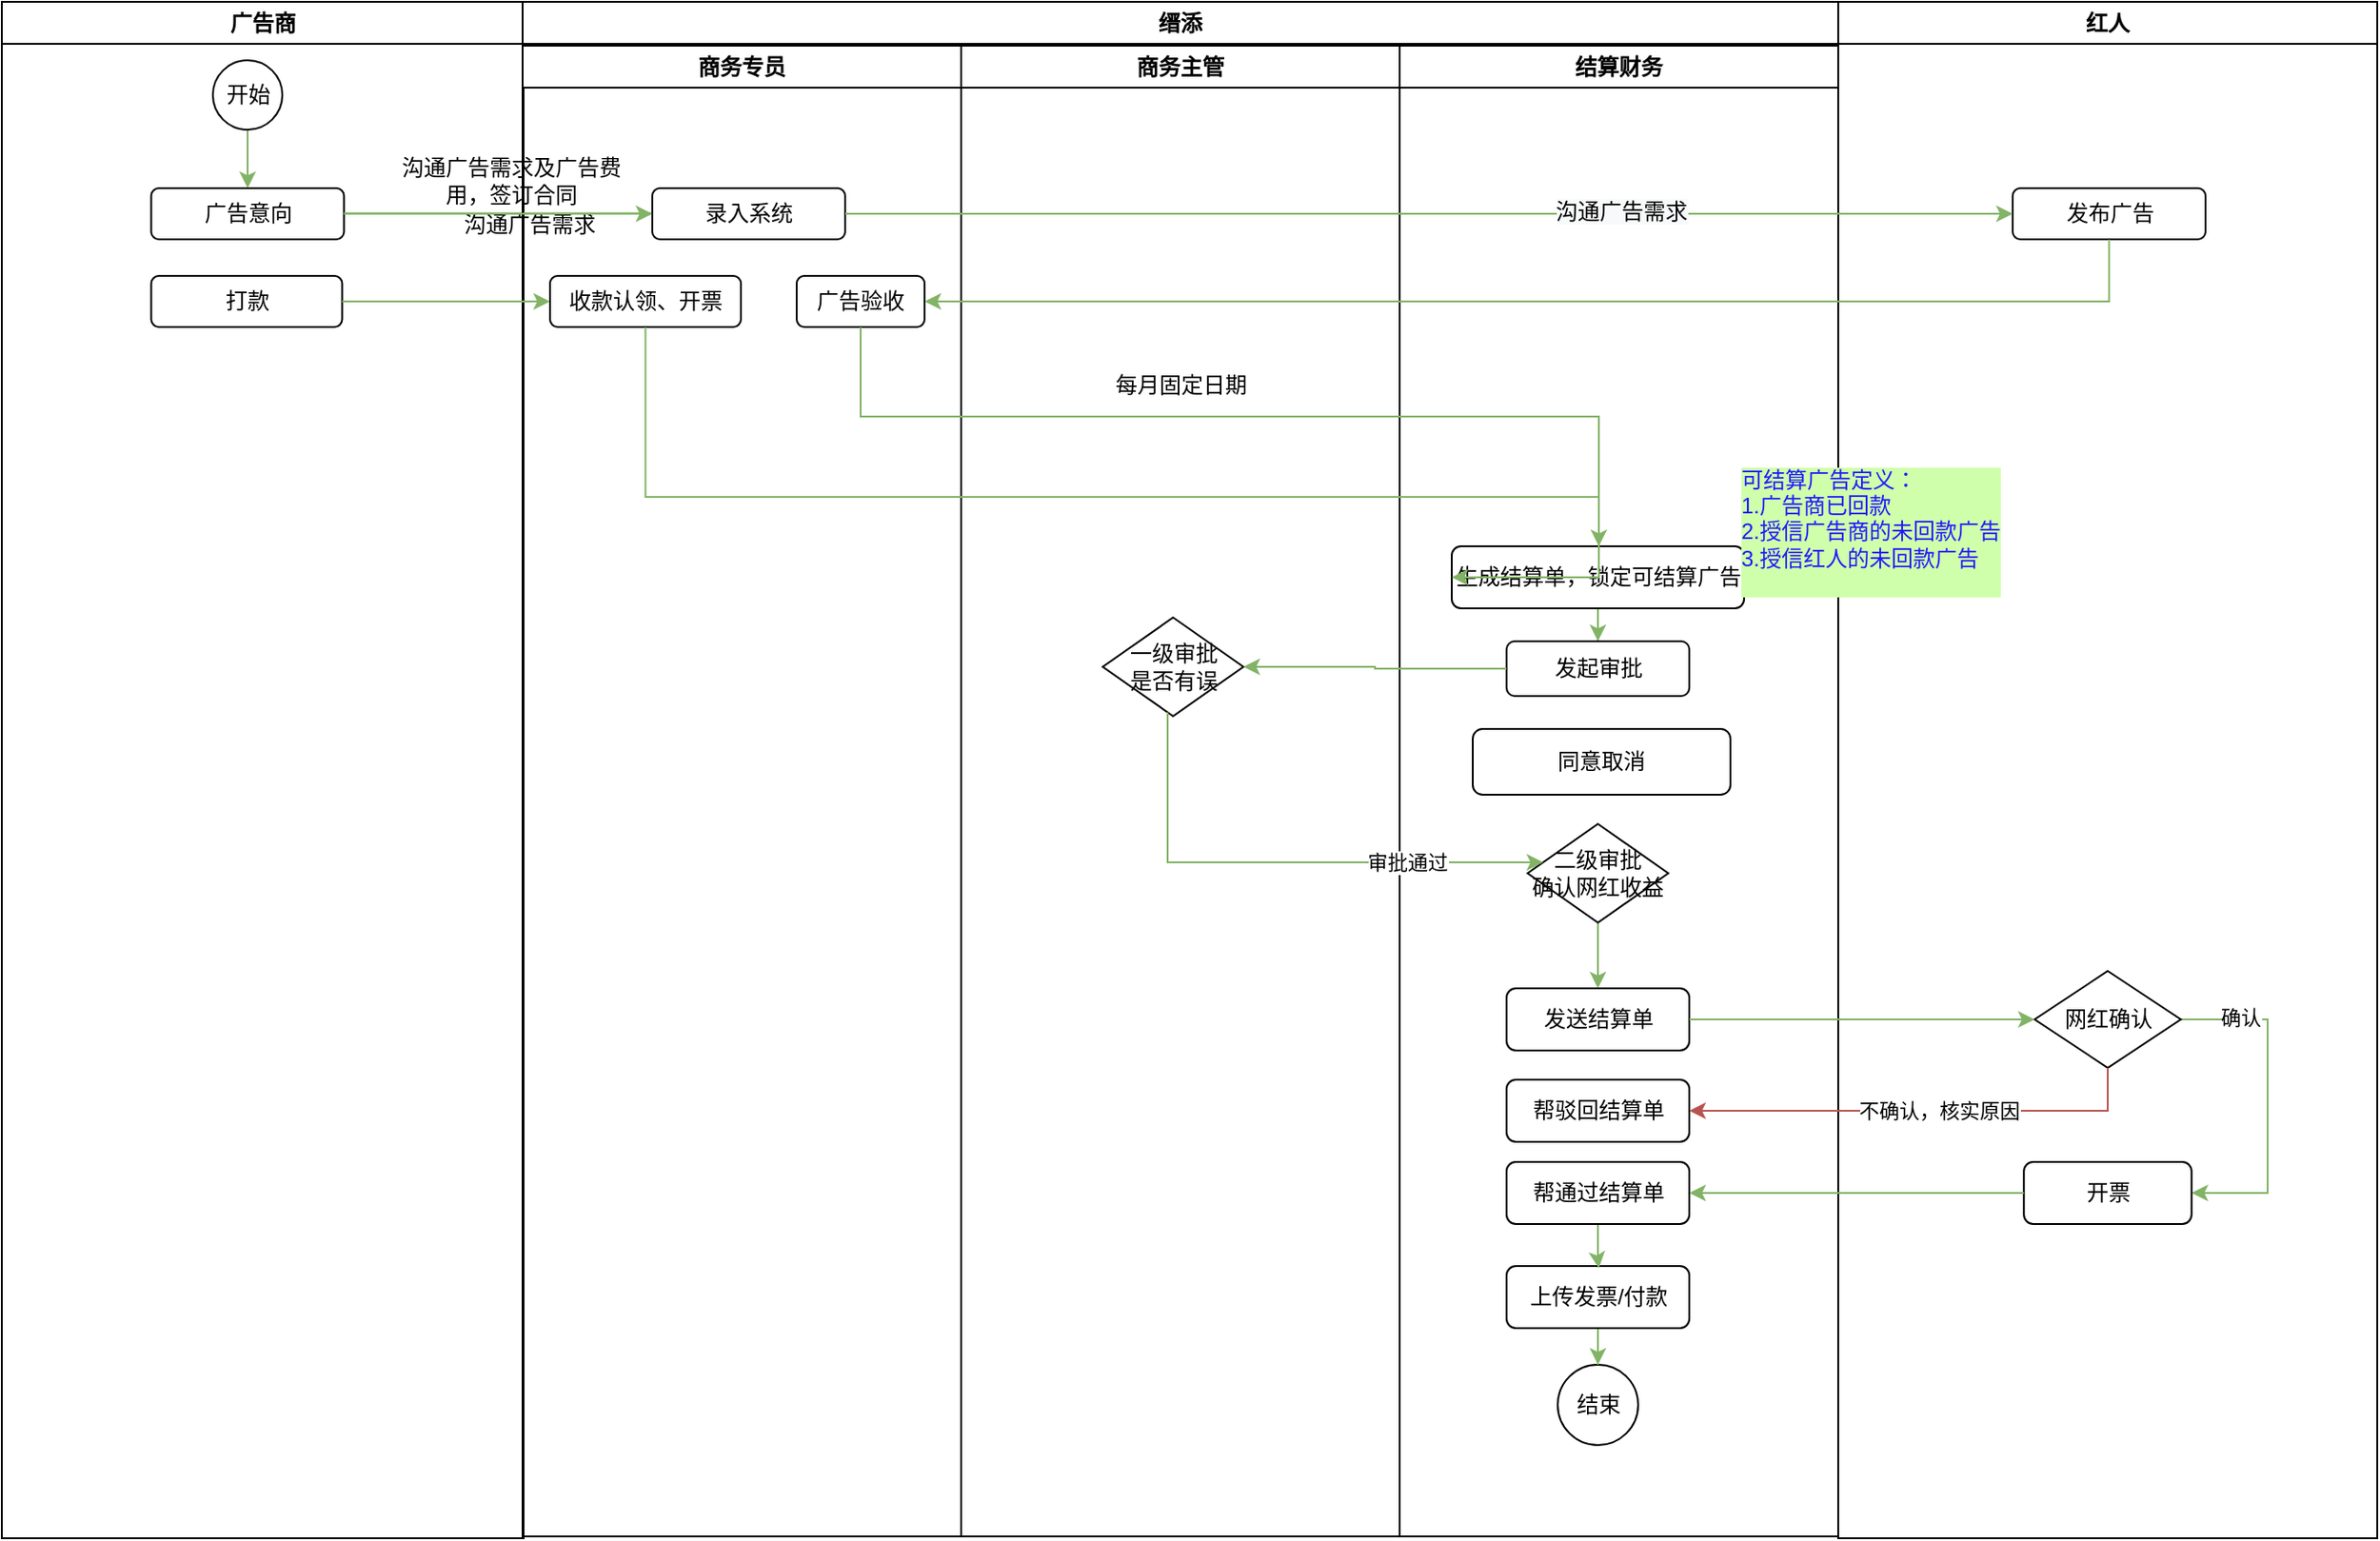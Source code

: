 <mxfile version="15.5.7" type="github">
  <diagram name="Page-1" id="e7e014a7-5840-1c2e-5031-d8a46d1fe8dd">
    <mxGraphModel dx="1635" dy="866" grid="1" gridSize="10" guides="1" tooltips="1" connect="1" arrows="1" fold="1" page="1" pageScale="1" pageWidth="1169" pageHeight="826" background="none" math="0" shadow="0">
      <root>
        <mxCell id="0" />
        <mxCell id="1" parent="0" />
        <mxCell id="2" value="广告商" style="swimlane;whiteSpace=wrap" parent="1" vertex="1">
          <mxGeometry x="20" y="49" width="285.5" height="841" as="geometry" />
        </mxCell>
        <mxCell id="EuBQ1Uk0UbVm1_WswHTq-43" style="edgeStyle=orthogonalEdgeStyle;rounded=0;orthogonalLoop=1;jettySize=auto;html=1;fontColor=#00FF00;fillColor=#d5e8d4;strokeColor=#82b366;" parent="2" source="EuBQ1Uk0UbVm1_WswHTq-41" target="EuBQ1Uk0UbVm1_WswHTq-42" edge="1">
          <mxGeometry relative="1" as="geometry" />
        </mxCell>
        <mxCell id="EuBQ1Uk0UbVm1_WswHTq-41" value="开始" style="ellipse;whiteSpace=wrap;html=1;aspect=fixed;" parent="2" vertex="1">
          <mxGeometry x="115.5" y="32" width="38" height="38" as="geometry" />
        </mxCell>
        <mxCell id="EuBQ1Uk0UbVm1_WswHTq-42" value="广告意向" style="rounded=1;whiteSpace=wrap;html=1;" parent="2" vertex="1">
          <mxGeometry x="81.75" y="102" width="105.5" height="28" as="geometry" />
        </mxCell>
        <mxCell id="EuBQ1Uk0UbVm1_WswHTq-55" value="打款" style="rounded=1;whiteSpace=wrap;html=1;" parent="2" vertex="1">
          <mxGeometry x="81.75" y="150" width="104.5" height="28" as="geometry" />
        </mxCell>
        <mxCell id="EuBQ1Uk0UbVm1_WswHTq-70" style="edgeStyle=orthogonalEdgeStyle;rounded=0;orthogonalLoop=1;jettySize=auto;html=1;fillColor=#d5e8d4;strokeColor=#82b366;" parent="2" edge="1">
          <mxGeometry relative="1" as="geometry">
            <mxPoint x="187.25" y="115.71" as="sourcePoint" />
            <mxPoint x="380.5" y="115.71" as="targetPoint" />
          </mxGeometry>
        </mxCell>
        <mxCell id="3" value="缙添" style="swimlane;whiteSpace=wrap;swimlaneLine=1;" parent="1" vertex="1">
          <mxGeometry x="305" y="49" width="720" height="840" as="geometry">
            <mxRectangle x="444.5" y="128" width="60" height="23" as="alternateBounds" />
          </mxGeometry>
        </mxCell>
        <mxCell id="EuBQ1Uk0UbVm1_WswHTq-48" value="沟通广告需求及广告费用，签订合同" style="text;html=1;strokeColor=none;fillColor=none;align=center;verticalAlign=middle;whiteSpace=wrap;rounded=0;" parent="3" vertex="1">
          <mxGeometry x="-74.5" y="82" width="135.5" height="32" as="geometry" />
        </mxCell>
        <mxCell id="eJH0rVVVb4Bd_16MOeba-6" value="商务专员" style="swimlane;whiteSpace=wrap;sketch=0;rounded=0;shadow=0;startSize=23;" parent="3" vertex="1">
          <mxGeometry y="24" width="240" height="816" as="geometry" />
        </mxCell>
        <mxCell id="eJH0rVVVb4Bd_16MOeba-8" value="沟通广告需求" style="text;html=1;strokeColor=none;fillColor=none;align=center;verticalAlign=middle;whiteSpace=wrap;rounded=0;" parent="eJH0rVVVb4Bd_16MOeba-6" vertex="1">
          <mxGeometry x="-64.5" y="82" width="135.5" height="32" as="geometry" />
        </mxCell>
        <mxCell id="EuBQ1Uk0UbVm1_WswHTq-52" value="广告验收" style="rounded=1;whiteSpace=wrap;html=1;" parent="eJH0rVVVb4Bd_16MOeba-6" vertex="1">
          <mxGeometry x="150" y="126" width="70" height="28" as="geometry" />
        </mxCell>
        <mxCell id="EuBQ1Uk0UbVm1_WswHTq-57" value="收款认领、开票" style="rounded=1;whiteSpace=wrap;html=1;" parent="eJH0rVVVb4Bd_16MOeba-6" vertex="1">
          <mxGeometry x="15" y="126" width="104.5" height="28" as="geometry" />
        </mxCell>
        <mxCell id="EuBQ1Uk0UbVm1_WswHTq-44" value="录入系统" style="rounded=1;whiteSpace=wrap;html=1;" parent="eJH0rVVVb4Bd_16MOeba-6" vertex="1">
          <mxGeometry x="71" y="78" width="105.5" height="28" as="geometry" />
        </mxCell>
        <mxCell id="eJH0rVVVb4Bd_16MOeba-11" value="商务主管" style="swimlane;whiteSpace=wrap;sketch=0;rounded=0;shadow=0;" parent="3" vertex="1">
          <mxGeometry x="240" y="24" width="240" height="816" as="geometry" />
        </mxCell>
        <mxCell id="eJH0rVVVb4Bd_16MOeba-28" value="每月固定日期" style="text;html=1;strokeColor=none;fillColor=none;align=center;verticalAlign=middle;whiteSpace=wrap;rounded=0;" parent="eJH0rVVVb4Bd_16MOeba-11" vertex="1">
          <mxGeometry x="77.5" y="176" width="85" height="20" as="geometry" />
        </mxCell>
        <mxCell id="eJH0rVVVb4Bd_16MOeba-36" value="一级审批&lt;br&gt;是否有误" style="rhombus;whiteSpace=wrap;html=1;labelBackgroundColor=none;fontColor=default;align=center;" parent="eJH0rVVVb4Bd_16MOeba-11" vertex="1">
          <mxGeometry x="77.5" y="313" width="77" height="54" as="geometry" />
        </mxCell>
        <mxCell id="eJH0rVVVb4Bd_16MOeba-15" value="结算财务" style="swimlane;whiteSpace=wrap;sketch=0;rounded=0;shadow=0;" parent="3" vertex="1">
          <mxGeometry x="480" y="24" width="240" height="816" as="geometry" />
        </mxCell>
        <mxCell id="eJH0rVVVb4Bd_16MOeba-56" style="edgeStyle=orthogonalEdgeStyle;rounded=0;orthogonalLoop=1;jettySize=auto;html=1;fontColor=default;fillColor=#d5e8d4;strokeColor=#82b366;" parent="eJH0rVVVb4Bd_16MOeba-15" source="eJH0rVVVb4Bd_16MOeba-25" target="eJH0rVVVb4Bd_16MOeba-55" edge="1">
          <mxGeometry relative="1" as="geometry" />
        </mxCell>
        <mxCell id="eJH0rVVVb4Bd_16MOeba-25" value="生成结算单，锁定可结算广告" style="rounded=1;whiteSpace=wrap;html=1;" parent="eJH0rVVVb4Bd_16MOeba-15" vertex="1">
          <mxGeometry x="28.5" y="274" width="160" height="34" as="geometry" />
        </mxCell>
        <mxCell id="eJH0rVVVb4Bd_16MOeba-40" value="同意取消" style="rounded=1;whiteSpace=wrap;html=1;" parent="eJH0rVVVb4Bd_16MOeba-15" vertex="1">
          <mxGeometry x="40" y="374" width="141" height="36" as="geometry" />
        </mxCell>
        <mxCell id="eJH0rVVVb4Bd_16MOeba-55" value="发起审批" style="rounded=1;whiteSpace=wrap;html=1;" parent="eJH0rVVVb4Bd_16MOeba-15" vertex="1">
          <mxGeometry x="58.5" y="326" width="100" height="30" as="geometry" />
        </mxCell>
        <mxCell id="eJH0rVVVb4Bd_16MOeba-65" style="edgeStyle=orthogonalEdgeStyle;rounded=0;orthogonalLoop=1;jettySize=auto;html=1;entryX=0.5;entryY=0;entryDx=0;entryDy=0;fontColor=default;fillColor=#d5e8d4;strokeColor=#82b366;" parent="eJH0rVVVb4Bd_16MOeba-15" source="eJH0rVVVb4Bd_16MOeba-59" target="eJH0rVVVb4Bd_16MOeba-64" edge="1">
          <mxGeometry relative="1" as="geometry" />
        </mxCell>
        <mxCell id="eJH0rVVVb4Bd_16MOeba-59" value="二级审批&lt;br&gt;确认网红收益" style="rhombus;whiteSpace=wrap;html=1;labelBackgroundColor=none;fontColor=default;align=center;" parent="eJH0rVVVb4Bd_16MOeba-15" vertex="1">
          <mxGeometry x="70" y="426" width="77" height="54" as="geometry" />
        </mxCell>
        <mxCell id="eJH0rVVVb4Bd_16MOeba-64" value="发送结算单" style="rounded=1;whiteSpace=wrap;html=1;labelBackgroundColor=none;fontColor=default;align=center;" parent="eJH0rVVVb4Bd_16MOeba-15" vertex="1">
          <mxGeometry x="58.5" y="516" width="100" height="34" as="geometry" />
        </mxCell>
        <mxCell id="eJH0rVVVb4Bd_16MOeba-69" value="帮驳回结算单" style="rounded=1;whiteSpace=wrap;html=1;labelBackgroundColor=none;fontColor=default;align=center;" parent="eJH0rVVVb4Bd_16MOeba-15" vertex="1">
          <mxGeometry x="58.5" y="566" width="100" height="34" as="geometry" />
        </mxCell>
        <mxCell id="EuBQ1Uk0UbVm1_WswHTq-65" value="结束" style="ellipse;whiteSpace=wrap;html=1;aspect=fixed;" parent="eJH0rVVVb4Bd_16MOeba-15" vertex="1">
          <mxGeometry x="86.5" y="722" width="44" height="44" as="geometry" />
        </mxCell>
        <mxCell id="eJH0rVVVb4Bd_16MOeba-77" style="edgeStyle=orthogonalEdgeStyle;rounded=0;orthogonalLoop=1;jettySize=auto;html=1;fontColor=default;fillColor=#d5e8d4;strokeColor=#82b366;" parent="eJH0rVVVb4Bd_16MOeba-15" source="eJH0rVVVb4Bd_16MOeba-75" target="EuBQ1Uk0UbVm1_WswHTq-65" edge="1">
          <mxGeometry relative="1" as="geometry" />
        </mxCell>
        <mxCell id="eJH0rVVVb4Bd_16MOeba-75" value="上传发票/付款" style="rounded=1;whiteSpace=wrap;html=1;labelBackgroundColor=none;fontColor=default;align=center;" parent="eJH0rVVVb4Bd_16MOeba-15" vertex="1">
          <mxGeometry x="58.5" y="668" width="100" height="34" as="geometry" />
        </mxCell>
        <mxCell id="eJH0rVVVb4Bd_16MOeba-85" style="edgeStyle=orthogonalEdgeStyle;rounded=0;sketch=0;orthogonalLoop=1;jettySize=auto;html=1;entryX=0.505;entryY=0.034;entryDx=0;entryDy=0;entryPerimeter=0;fontColor=#00FF00;fillColor=#d5e8d4;strokeColor=#82b366;" parent="eJH0rVVVb4Bd_16MOeba-15" source="eJH0rVVVb4Bd_16MOeba-80" target="eJH0rVVVb4Bd_16MOeba-75" edge="1">
          <mxGeometry relative="1" as="geometry" />
        </mxCell>
        <mxCell id="eJH0rVVVb4Bd_16MOeba-80" value="帮通过结算单" style="rounded=1;whiteSpace=wrap;html=1;labelBackgroundColor=none;fontColor=default;align=center;" parent="eJH0rVVVb4Bd_16MOeba-15" vertex="1">
          <mxGeometry x="58.5" y="611" width="100" height="34" as="geometry" />
        </mxCell>
        <mxCell id="eJH0rVVVb4Bd_16MOeba-26" style="edgeStyle=orthogonalEdgeStyle;rounded=0;orthogonalLoop=1;jettySize=auto;html=1;fillColor=#d5e8d4;strokeColor=#82b366;" parent="3" source="EuBQ1Uk0UbVm1_WswHTq-57" target="eJH0rVVVb4Bd_16MOeba-25" edge="1">
          <mxGeometry relative="1" as="geometry">
            <Array as="points">
              <mxPoint x="67" y="271" />
              <mxPoint x="589" y="271" />
            </Array>
          </mxGeometry>
        </mxCell>
        <mxCell id="eJH0rVVVb4Bd_16MOeba-30" style="edgeStyle=orthogonalEdgeStyle;rounded=0;orthogonalLoop=1;jettySize=auto;html=1;entryX=0;entryY=0.5;entryDx=0;entryDy=0;fillColor=#d5e8d4;strokeColor=#82b366;" parent="3" source="EuBQ1Uk0UbVm1_WswHTq-52" target="eJH0rVVVb4Bd_16MOeba-25" edge="1">
          <mxGeometry relative="1" as="geometry">
            <Array as="points">
              <mxPoint x="185" y="227" />
              <mxPoint x="589" y="227" />
              <mxPoint x="589" y="315" />
            </Array>
          </mxGeometry>
        </mxCell>
        <mxCell id="eJH0rVVVb4Bd_16MOeba-57" style="edgeStyle=orthogonalEdgeStyle;rounded=0;orthogonalLoop=1;jettySize=auto;html=1;fontColor=default;fillColor=#d5e8d4;strokeColor=#82b366;" parent="3" source="eJH0rVVVb4Bd_16MOeba-55" target="eJH0rVVVb4Bd_16MOeba-36" edge="1">
          <mxGeometry relative="1" as="geometry" />
        </mxCell>
        <mxCell id="eJH0rVVVb4Bd_16MOeba-60" value="" style="edgeStyle=orthogonalEdgeStyle;rounded=0;orthogonalLoop=1;jettySize=auto;html=1;fontColor=default;fillColor=#d5e8d4;strokeColor=#82b366;" parent="3" source="eJH0rVVVb4Bd_16MOeba-36" target="eJH0rVVVb4Bd_16MOeba-59" edge="1">
          <mxGeometry relative="1" as="geometry">
            <Array as="points">
              <mxPoint x="353" y="471" />
            </Array>
          </mxGeometry>
        </mxCell>
        <mxCell id="eJH0rVVVb4Bd_16MOeba-61" value="审批通过" style="edgeLabel;html=1;align=center;verticalAlign=middle;resizable=0;points=[];fontColor=default;" parent="eJH0rVVVb4Bd_16MOeba-60" vertex="1" connectable="0">
          <mxGeometry x="0.481" relative="1" as="geometry">
            <mxPoint as="offset" />
          </mxGeometry>
        </mxCell>
        <mxCell id="4" value="红人" style="swimlane;whiteSpace=wrap;sketch=0;rounded=0;shadow=0;" parent="1" vertex="1">
          <mxGeometry x="1025" y="49" width="295" height="841" as="geometry" />
        </mxCell>
        <mxCell id="EuBQ1Uk0UbVm1_WswHTq-46" value="发布广告" style="rounded=1;whiteSpace=wrap;html=1;" parent="4" vertex="1">
          <mxGeometry x="95.5" y="102" width="105.5" height="28" as="geometry" />
        </mxCell>
        <mxCell id="eJH0rVVVb4Bd_16MOeba-35" value="&lt;div&gt;&lt;span style=&quot;font-size: 12px&quot;&gt;可结算广告定义：&lt;/span&gt;&lt;/div&gt;&lt;div&gt;&lt;span style=&quot;font-size: 12px&quot;&gt;1.广告商已回款&lt;/span&gt;&lt;/div&gt;&lt;div&gt;&lt;span style=&quot;font-size: 12px&quot;&gt;2.授信广告商的未回款广告&lt;/span&gt;&lt;/div&gt;&lt;div&gt;3.授信红人的未回款广告&lt;br&gt;&lt;/div&gt;&lt;div&gt;&lt;br&gt;&lt;/div&gt;" style="text;html=1;strokeColor=none;fillColor=none;align=left;verticalAlign=middle;whiteSpace=wrap;rounded=0;fontColor=#2119FF;labelBackgroundColor=#CFFFAB;" parent="4" vertex="1">
          <mxGeometry x="-55" y="250" width="276" height="80" as="geometry" />
        </mxCell>
        <mxCell id="eJH0rVVVb4Bd_16MOeba-74" style="edgeStyle=orthogonalEdgeStyle;rounded=0;orthogonalLoop=1;jettySize=auto;html=1;fontColor=default;fillColor=#d5e8d4;strokeColor=#82b366;entryX=1;entryY=0.5;entryDx=0;entryDy=0;" parent="4" source="eJH0rVVVb4Bd_16MOeba-68" target="eJH0rVVVb4Bd_16MOeba-73" edge="1">
          <mxGeometry relative="1" as="geometry">
            <Array as="points">
              <mxPoint x="235" y="557" />
              <mxPoint x="235" y="652" />
            </Array>
          </mxGeometry>
        </mxCell>
        <mxCell id="eJH0rVVVb4Bd_16MOeba-78" value="确认" style="edgeLabel;html=1;align=center;verticalAlign=middle;resizable=0;points=[];fontColor=default;" parent="eJH0rVVVb4Bd_16MOeba-74" vertex="1" connectable="0">
          <mxGeometry x="-0.648" y="1" relative="1" as="geometry">
            <mxPoint as="offset" />
          </mxGeometry>
        </mxCell>
        <mxCell id="eJH0rVVVb4Bd_16MOeba-68" value="网红确认" style="rhombus;whiteSpace=wrap;html=1;labelBackgroundColor=none;fontColor=default;align=center;" parent="4" vertex="1">
          <mxGeometry x="107.5" y="530.5" width="80" height="53" as="geometry" />
        </mxCell>
        <mxCell id="eJH0rVVVb4Bd_16MOeba-73" value="开票" style="rounded=1;whiteSpace=wrap;html=1;labelBackgroundColor=none;fontColor=default;align=center;" parent="4" vertex="1">
          <mxGeometry x="101.62" y="635" width="91.75" height="34" as="geometry" />
        </mxCell>
        <mxCell id="EuBQ1Uk0UbVm1_WswHTq-45" style="edgeStyle=orthogonalEdgeStyle;rounded=0;orthogonalLoop=1;jettySize=auto;html=1;fillColor=#d5e8d4;strokeColor=#82b366;" parent="1" source="EuBQ1Uk0UbVm1_WswHTq-42" target="EuBQ1Uk0UbVm1_WswHTq-44" edge="1">
          <mxGeometry relative="1" as="geometry" />
        </mxCell>
        <mxCell id="EuBQ1Uk0UbVm1_WswHTq-47" style="edgeStyle=orthogonalEdgeStyle;rounded=0;orthogonalLoop=1;jettySize=auto;html=1;entryX=0;entryY=0.5;entryDx=0;entryDy=0;fillColor=#d5e8d4;strokeColor=#82b366;" parent="1" source="EuBQ1Uk0UbVm1_WswHTq-44" target="EuBQ1Uk0UbVm1_WswHTq-46" edge="1">
          <mxGeometry relative="1" as="geometry" />
        </mxCell>
        <mxCell id="eJH0rVVVb4Bd_16MOeba-52" value="Text" style="edgeLabel;html=1;align=center;verticalAlign=middle;resizable=0;points=[];fontColor=default;" parent="EuBQ1Uk0UbVm1_WswHTq-47" vertex="1" connectable="0">
          <mxGeometry x="0.309" y="1" relative="1" as="geometry">
            <mxPoint as="offset" />
          </mxGeometry>
        </mxCell>
        <mxCell id="eJH0rVVVb4Bd_16MOeba-53" value="&lt;span style=&quot;font-size: 12px ; background-color: rgb(248 , 249 , 250)&quot;&gt;沟通广告需求&lt;/span&gt;" style="edgeLabel;html=1;align=center;verticalAlign=middle;resizable=0;points=[];fontColor=default;" parent="EuBQ1Uk0UbVm1_WswHTq-47" vertex="1" connectable="0">
          <mxGeometry x="0.327" y="1" relative="1" as="geometry">
            <mxPoint as="offset" />
          </mxGeometry>
        </mxCell>
        <mxCell id="EuBQ1Uk0UbVm1_WswHTq-58" style="edgeStyle=orthogonalEdgeStyle;rounded=0;orthogonalLoop=1;jettySize=auto;html=1;entryX=0;entryY=0.5;entryDx=0;entryDy=0;fillColor=#d5e8d4;strokeColor=#82b366;" parent="1" source="EuBQ1Uk0UbVm1_WswHTq-55" target="EuBQ1Uk0UbVm1_WswHTq-57" edge="1">
          <mxGeometry relative="1" as="geometry" />
        </mxCell>
        <mxCell id="eJH0rVVVb4Bd_16MOeba-21" style="edgeStyle=orthogonalEdgeStyle;rounded=0;orthogonalLoop=1;jettySize=auto;html=1;entryX=1;entryY=0.5;entryDx=0;entryDy=0;fillColor=#d5e8d4;strokeColor=#82b366;" parent="1" source="EuBQ1Uk0UbVm1_WswHTq-46" target="EuBQ1Uk0UbVm1_WswHTq-52" edge="1">
          <mxGeometry relative="1" as="geometry">
            <Array as="points">
              <mxPoint x="1173" y="213" />
            </Array>
          </mxGeometry>
        </mxCell>
        <mxCell id="eJH0rVVVb4Bd_16MOeba-67" value="" style="edgeStyle=orthogonalEdgeStyle;rounded=0;orthogonalLoop=1;jettySize=auto;html=1;fontColor=default;fillColor=#d5e8d4;strokeColor=#82b366;" parent="1" source="eJH0rVVVb4Bd_16MOeba-64" target="eJH0rVVVb4Bd_16MOeba-68" edge="1">
          <mxGeometry relative="1" as="geometry">
            <mxPoint x="1106" y="606" as="targetPoint" />
          </mxGeometry>
        </mxCell>
        <mxCell id="eJH0rVVVb4Bd_16MOeba-72" style="edgeStyle=orthogonalEdgeStyle;rounded=0;orthogonalLoop=1;jettySize=auto;html=1;entryX=1;entryY=0.5;entryDx=0;entryDy=0;fontColor=default;fillColor=#f8cecc;strokeColor=#b85450;" parent="1" source="eJH0rVVVb4Bd_16MOeba-68" target="eJH0rVVVb4Bd_16MOeba-69" edge="1">
          <mxGeometry relative="1" as="geometry">
            <Array as="points">
              <mxPoint x="1173" y="656" />
            </Array>
          </mxGeometry>
        </mxCell>
        <mxCell id="eJH0rVVVb4Bd_16MOeba-79" value="不确认，核实原因" style="edgeLabel;html=1;align=center;verticalAlign=middle;resizable=0;points=[];fontColor=default;" parent="eJH0rVVVb4Bd_16MOeba-72" vertex="1" connectable="0">
          <mxGeometry x="-0.08" relative="1" as="geometry">
            <mxPoint as="offset" />
          </mxGeometry>
        </mxCell>
        <mxCell id="eJH0rVVVb4Bd_16MOeba-81" style="edgeStyle=orthogonalEdgeStyle;rounded=0;sketch=0;orthogonalLoop=1;jettySize=auto;html=1;fontColor=#00FF00;fillColor=#d5e8d4;strokeColor=#82b366;" parent="1" source="eJH0rVVVb4Bd_16MOeba-73" target="eJH0rVVVb4Bd_16MOeba-80" edge="1">
          <mxGeometry relative="1" as="geometry" />
        </mxCell>
      </root>
    </mxGraphModel>
  </diagram>
</mxfile>
